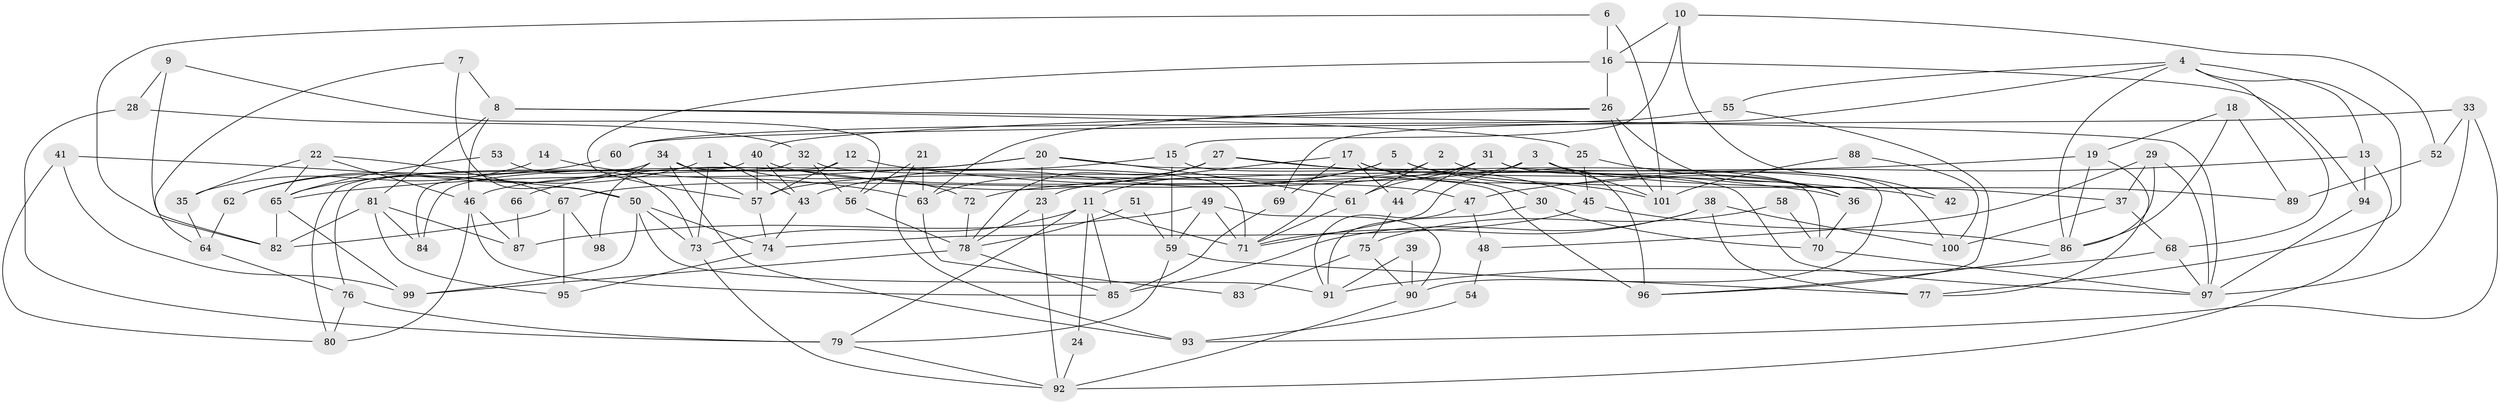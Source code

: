 // coarse degree distribution, {5: 0.25, 2: 0.09375, 8: 0.09375, 7: 0.09375, 6: 0.203125, 3: 0.109375, 4: 0.140625, 9: 0.015625}
// Generated by graph-tools (version 1.1) at 2025/41/03/06/25 10:41:58]
// undirected, 101 vertices, 202 edges
graph export_dot {
graph [start="1"]
  node [color=gray90,style=filled];
  1;
  2;
  3;
  4;
  5;
  6;
  7;
  8;
  9;
  10;
  11;
  12;
  13;
  14;
  15;
  16;
  17;
  18;
  19;
  20;
  21;
  22;
  23;
  24;
  25;
  26;
  27;
  28;
  29;
  30;
  31;
  32;
  33;
  34;
  35;
  36;
  37;
  38;
  39;
  40;
  41;
  42;
  43;
  44;
  45;
  46;
  47;
  48;
  49;
  50;
  51;
  52;
  53;
  54;
  55;
  56;
  57;
  58;
  59;
  60;
  61;
  62;
  63;
  64;
  65;
  66;
  67;
  68;
  69;
  70;
  71;
  72;
  73;
  74;
  75;
  76;
  77;
  78;
  79;
  80;
  81;
  82;
  83;
  84;
  85;
  86;
  87;
  88;
  89;
  90;
  91;
  92;
  93;
  94;
  95;
  96;
  97;
  98;
  99;
  100;
  101;
  1 -- 43;
  1 -- 72;
  1 -- 65;
  1 -- 73;
  2 -- 61;
  2 -- 71;
  2 -- 96;
  3 -- 57;
  3 -- 101;
  3 -- 71;
  3 -- 89;
  4 -- 68;
  4 -- 77;
  4 -- 13;
  4 -- 55;
  4 -- 69;
  4 -- 86;
  5 -- 43;
  5 -- 11;
  5 -- 36;
  5 -- 37;
  6 -- 82;
  6 -- 16;
  6 -- 101;
  7 -- 50;
  7 -- 8;
  7 -- 64;
  8 -- 46;
  8 -- 97;
  8 -- 25;
  8 -- 81;
  9 -- 56;
  9 -- 28;
  9 -- 82;
  10 -- 52;
  10 -- 16;
  10 -- 15;
  10 -- 42;
  11 -- 79;
  11 -- 73;
  11 -- 24;
  11 -- 71;
  11 -- 85;
  12 -- 57;
  12 -- 36;
  12 -- 84;
  13 -- 92;
  13 -- 47;
  13 -- 94;
  14 -- 63;
  14 -- 35;
  15 -- 46;
  15 -- 59;
  15 -- 70;
  16 -- 26;
  16 -- 94;
  16 -- 57;
  17 -- 23;
  17 -- 69;
  17 -- 30;
  17 -- 44;
  17 -- 101;
  18 -- 19;
  18 -- 86;
  18 -- 89;
  19 -- 86;
  19 -- 77;
  19 -- 72;
  20 -- 84;
  20 -- 65;
  20 -- 23;
  20 -- 61;
  20 -- 97;
  21 -- 56;
  21 -- 63;
  21 -- 93;
  22 -- 65;
  22 -- 46;
  22 -- 35;
  22 -- 67;
  23 -- 92;
  23 -- 78;
  24 -- 92;
  25 -- 36;
  25 -- 45;
  26 -- 101;
  26 -- 40;
  26 -- 36;
  26 -- 63;
  27 -- 45;
  27 -- 78;
  27 -- 42;
  27 -- 63;
  27 -- 66;
  28 -- 79;
  28 -- 32;
  29 -- 37;
  29 -- 97;
  29 -- 48;
  29 -- 86;
  30 -- 70;
  30 -- 91;
  31 -- 67;
  31 -- 61;
  31 -- 44;
  31 -- 90;
  31 -- 100;
  32 -- 96;
  32 -- 76;
  32 -- 56;
  33 -- 97;
  33 -- 93;
  33 -- 52;
  33 -- 60;
  34 -- 57;
  34 -- 71;
  34 -- 62;
  34 -- 93;
  34 -- 98;
  35 -- 64;
  36 -- 70;
  37 -- 100;
  37 -- 68;
  38 -- 85;
  38 -- 71;
  38 -- 77;
  38 -- 100;
  39 -- 91;
  39 -- 90;
  40 -- 47;
  40 -- 57;
  40 -- 43;
  40 -- 80;
  41 -- 80;
  41 -- 99;
  41 -- 50;
  43 -- 74;
  44 -- 75;
  45 -- 86;
  45 -- 74;
  46 -- 85;
  46 -- 87;
  46 -- 80;
  47 -- 91;
  47 -- 48;
  48 -- 54;
  49 -- 71;
  49 -- 59;
  49 -- 87;
  49 -- 90;
  50 -- 91;
  50 -- 73;
  50 -- 74;
  50 -- 99;
  51 -- 78;
  51 -- 59;
  52 -- 89;
  53 -- 65;
  53 -- 73;
  54 -- 93;
  55 -- 96;
  55 -- 60;
  56 -- 78;
  57 -- 74;
  58 -- 70;
  58 -- 75;
  59 -- 79;
  59 -- 77;
  60 -- 62;
  61 -- 71;
  62 -- 64;
  63 -- 83;
  64 -- 76;
  65 -- 82;
  65 -- 99;
  66 -- 87;
  67 -- 95;
  67 -- 82;
  67 -- 98;
  68 -- 97;
  68 -- 91;
  69 -- 85;
  70 -- 97;
  72 -- 78;
  73 -- 92;
  74 -- 95;
  75 -- 90;
  75 -- 83;
  76 -- 80;
  76 -- 79;
  78 -- 99;
  78 -- 85;
  79 -- 92;
  81 -- 82;
  81 -- 84;
  81 -- 87;
  81 -- 95;
  86 -- 96;
  88 -- 100;
  88 -- 101;
  90 -- 92;
  94 -- 97;
}
